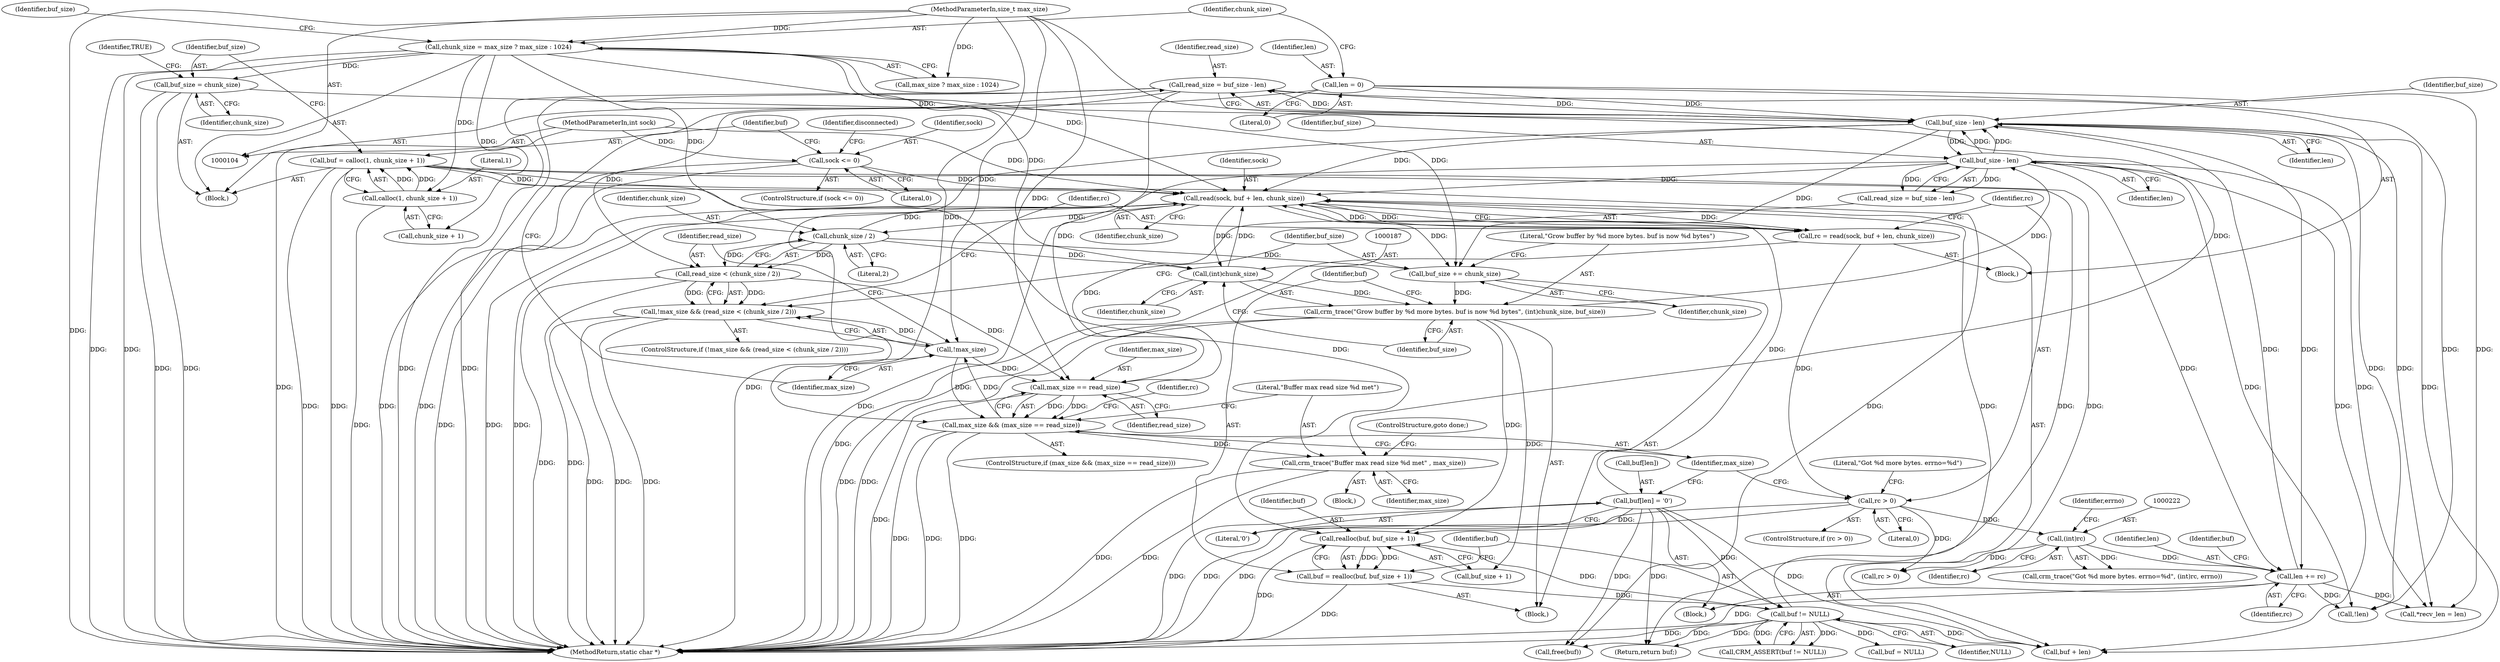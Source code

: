 digraph "0_pacemaker_564f7cc2a51dcd2f28ab12a13394f31be5aa3c93_12@API" {
"1000166" [label="(Call,read_size = buf_size - len)"];
"1000168" [label="(Call,buf_size - len)"];
"1000157" [label="(Call,buf_size = chunk_size)"];
"1000123" [label="(Call,chunk_size = max_size ? max_size : 1024)"];
"1000106" [label="(MethodParameterIn,size_t max_size)"];
"1000203" [label="(Call,buf_size - len)"];
"1000184" [label="(Call,crm_trace(\"Grow buffer by %d more bytes. buf is now %d bytes\", (int)chunk_size, buf_size))"];
"1000186" [label="(Call,(int)chunk_size)"];
"1000208" [label="(Call,read(sock, buf + len, chunk_size))"];
"1000138" [label="(Call,sock <= 0)"];
"1000105" [label="(MethodParameterIn,int sock)"];
"1000150" [label="(Call,buf = calloc(1, chunk_size + 1))"];
"1000152" [label="(Call,calloc(1, chunk_size + 1))"];
"1000228" [label="(Call,buf[len] = '\0')"];
"1000198" [label="(Call,buf != NULL)"];
"1000190" [label="(Call,buf = realloc(buf, buf_size + 1))"];
"1000192" [label="(Call,realloc(buf, buf_size + 1))"];
"1000177" [label="(Call,chunk_size / 2)"];
"1000181" [label="(Call,buf_size += chunk_size)"];
"1000225" [label="(Call,len += rc)"];
"1000221" [label="(Call,(int)rc)"];
"1000215" [label="(Call,rc > 0)"];
"1000206" [label="(Call,rc = read(sock, buf + len, chunk_size))"];
"1000119" [label="(Call,len = 0)"];
"1000175" [label="(Call,read_size < (chunk_size / 2))"];
"1000172" [label="(Call,!max_size && (read_size < (chunk_size / 2)))"];
"1000236" [label="(Call,max_size == read_size)"];
"1000234" [label="(Call,max_size && (max_size == read_size))"];
"1000173" [label="(Call,!max_size)"];
"1000240" [label="(Call,crm_trace(\"Buffer max read size %d met\" , max_size))"];
"1000227" [label="(Identifier,rc)"];
"1000204" [label="(Identifier,buf_size)"];
"1000224" [label="(Identifier,errno)"];
"1000124" [label="(Identifier,chunk_size)"];
"1000177" [label="(Call,chunk_size / 2)"];
"1000241" [label="(Literal,\"Buffer max read size %d met\")"];
"1000226" [label="(Identifier,len)"];
"1000137" [label="(ControlStructure,if (sock <= 0))"];
"1000203" [label="(Call,buf_size - len)"];
"1000166" [label="(Call,read_size = buf_size - len)"];
"1000183" [label="(Identifier,chunk_size)"];
"1000201" [label="(Call,read_size = buf_size - len)"];
"1000213" [label="(Identifier,chunk_size)"];
"1000233" [label="(ControlStructure,if (max_size && (max_size == read_size)))"];
"1000139" [label="(Identifier,sock)"];
"1000175" [label="(Call,read_size < (chunk_size / 2))"];
"1000180" [label="(Block,)"];
"1000109" [label="(Block,)"];
"1000225" [label="(Call,len += rc)"];
"1000188" [label="(Identifier,chunk_size)"];
"1000172" [label="(Call,!max_size && (read_size < (chunk_size / 2)))"];
"1000246" [label="(Identifier,rc)"];
"1000179" [label="(Literal,2)"];
"1000181" [label="(Call,buf_size += chunk_size)"];
"1000131" [label="(Identifier,buf_size)"];
"1000316" [label="(Call,buf = NULL)"];
"1000185" [label="(Literal,\"Grow buffer by %d more bytes. buf is now %d bytes\")"];
"1000199" [label="(Identifier,buf)"];
"1000209" [label="(Identifier,sock)"];
"1000173" [label="(Call,!max_size)"];
"1000194" [label="(Call,buf_size + 1)"];
"1000168" [label="(Call,buf_size - len)"];
"1000123" [label="(Call,chunk_size = max_size ? max_size : 1024)"];
"1000152" [label="(Call,calloc(1, chunk_size + 1))"];
"1000119" [label="(Call,len = 0)"];
"1000230" [label="(Identifier,buf)"];
"1000159" [label="(Identifier,chunk_size)"];
"1000191" [label="(Identifier,buf)"];
"1000198" [label="(Call,buf != NULL)"];
"1000140" [label="(Literal,0)"];
"1000105" [label="(MethodParameterIn,int sock)"];
"1000162" [label="(Block,)"];
"1000120" [label="(Identifier,len)"];
"1000217" [label="(Literal,0)"];
"1000138" [label="(Call,sock <= 0)"];
"1000157" [label="(Call,buf_size = chunk_size)"];
"1000229" [label="(Call,buf[len])"];
"1000189" [label="(Identifier,buf_size)"];
"1000235" [label="(Identifier,max_size)"];
"1000306" [label="(Call,*recv_len = len)"];
"1000245" [label="(Call,rc > 0)"];
"1000242" [label="(Identifier,max_size)"];
"1000228" [label="(Call,buf[len] = '\0')"];
"1000153" [label="(Literal,1)"];
"1000232" [label="(Literal,'\0')"];
"1000154" [label="(Call,chunk_size + 1)"];
"1000216" [label="(Identifier,rc)"];
"1000151" [label="(Identifier,buf)"];
"1000169" [label="(Identifier,buf_size)"];
"1000143" [label="(Identifier,disconnected)"];
"1000190" [label="(Call,buf = realloc(buf, buf_size + 1))"];
"1000161" [label="(Identifier,TRUE)"];
"1000200" [label="(Identifier,NULL)"];
"1000186" [label="(Call,(int)chunk_size)"];
"1000184" [label="(Call,crm_trace(\"Grow buffer by %d more bytes. buf is now %d bytes\", (int)chunk_size, buf_size))"];
"1000314" [label="(Call,free(buf))"];
"1000240" [label="(Call,crm_trace(\"Buffer max read size %d met\" , max_size))"];
"1000234" [label="(Call,max_size && (max_size == read_size))"];
"1000197" [label="(Call,CRM_ASSERT(buf != NULL))"];
"1000176" [label="(Identifier,read_size)"];
"1000170" [label="(Identifier,len)"];
"1000121" [label="(Literal,0)"];
"1000158" [label="(Identifier,buf_size)"];
"1000238" [label="(Identifier,read_size)"];
"1000223" [label="(Identifier,rc)"];
"1000193" [label="(Identifier,buf)"];
"1000207" [label="(Identifier,rc)"];
"1000192" [label="(Call,realloc(buf, buf_size + 1))"];
"1000239" [label="(Block,)"];
"1000321" [label="(MethodReturn,static char *)"];
"1000220" [label="(Literal,\"Got %d more bytes. errno=%d\")"];
"1000150" [label="(Call,buf = calloc(1, chunk_size + 1))"];
"1000218" [label="(Block,)"];
"1000210" [label="(Call,buf + len)"];
"1000125" [label="(Call,max_size ? max_size : 1024)"];
"1000182" [label="(Identifier,buf_size)"];
"1000174" [label="(Identifier,max_size)"];
"1000219" [label="(Call,crm_trace(\"Got %d more bytes. errno=%d\", (int)rc, errno))"];
"1000171" [label="(ControlStructure,if (!max_size && (read_size < (chunk_size / 2))))"];
"1000311" [label="(Call,!len)"];
"1000214" [label="(ControlStructure,if (rc > 0))"];
"1000178" [label="(Identifier,chunk_size)"];
"1000205" [label="(Identifier,len)"];
"1000236" [label="(Call,max_size == read_size)"];
"1000106" [label="(MethodParameterIn,size_t max_size)"];
"1000221" [label="(Call,(int)rc)"];
"1000215" [label="(Call,rc > 0)"];
"1000237" [label="(Identifier,max_size)"];
"1000206" [label="(Call,rc = read(sock, buf + len, chunk_size))"];
"1000319" [label="(Return,return buf;)"];
"1000243" [label="(ControlStructure,goto done;)"];
"1000208" [label="(Call,read(sock, buf + len, chunk_size))"];
"1000167" [label="(Identifier,read_size)"];
"1000166" -> "1000162"  [label="AST: "];
"1000166" -> "1000168"  [label="CFG: "];
"1000167" -> "1000166"  [label="AST: "];
"1000168" -> "1000166"  [label="AST: "];
"1000174" -> "1000166"  [label="CFG: "];
"1000166" -> "1000321"  [label="DDG: "];
"1000166" -> "1000321"  [label="DDG: "];
"1000168" -> "1000166"  [label="DDG: "];
"1000168" -> "1000166"  [label="DDG: "];
"1000166" -> "1000175"  [label="DDG: "];
"1000166" -> "1000236"  [label="DDG: "];
"1000168" -> "1000170"  [label="CFG: "];
"1000169" -> "1000168"  [label="AST: "];
"1000170" -> "1000168"  [label="AST: "];
"1000168" -> "1000321"  [label="DDG: "];
"1000157" -> "1000168"  [label="DDG: "];
"1000203" -> "1000168"  [label="DDG: "];
"1000203" -> "1000168"  [label="DDG: "];
"1000225" -> "1000168"  [label="DDG: "];
"1000119" -> "1000168"  [label="DDG: "];
"1000168" -> "1000181"  [label="DDG: "];
"1000168" -> "1000203"  [label="DDG: "];
"1000168" -> "1000208"  [label="DDG: "];
"1000168" -> "1000210"  [label="DDG: "];
"1000168" -> "1000225"  [label="DDG: "];
"1000168" -> "1000306"  [label="DDG: "];
"1000168" -> "1000311"  [label="DDG: "];
"1000157" -> "1000109"  [label="AST: "];
"1000157" -> "1000159"  [label="CFG: "];
"1000158" -> "1000157"  [label="AST: "];
"1000159" -> "1000157"  [label="AST: "];
"1000161" -> "1000157"  [label="CFG: "];
"1000157" -> "1000321"  [label="DDG: "];
"1000157" -> "1000321"  [label="DDG: "];
"1000123" -> "1000157"  [label="DDG: "];
"1000123" -> "1000109"  [label="AST: "];
"1000123" -> "1000125"  [label="CFG: "];
"1000124" -> "1000123"  [label="AST: "];
"1000125" -> "1000123"  [label="AST: "];
"1000131" -> "1000123"  [label="CFG: "];
"1000123" -> "1000321"  [label="DDG: "];
"1000123" -> "1000321"  [label="DDG: "];
"1000106" -> "1000123"  [label="DDG: "];
"1000123" -> "1000152"  [label="DDG: "];
"1000123" -> "1000154"  [label="DDG: "];
"1000123" -> "1000177"  [label="DDG: "];
"1000123" -> "1000181"  [label="DDG: "];
"1000123" -> "1000186"  [label="DDG: "];
"1000123" -> "1000208"  [label="DDG: "];
"1000106" -> "1000104"  [label="AST: "];
"1000106" -> "1000321"  [label="DDG: "];
"1000106" -> "1000125"  [label="DDG: "];
"1000106" -> "1000173"  [label="DDG: "];
"1000106" -> "1000234"  [label="DDG: "];
"1000106" -> "1000236"  [label="DDG: "];
"1000106" -> "1000240"  [label="DDG: "];
"1000203" -> "1000201"  [label="AST: "];
"1000203" -> "1000205"  [label="CFG: "];
"1000204" -> "1000203"  [label="AST: "];
"1000205" -> "1000203"  [label="AST: "];
"1000201" -> "1000203"  [label="CFG: "];
"1000203" -> "1000321"  [label="DDG: "];
"1000203" -> "1000201"  [label="DDG: "];
"1000203" -> "1000201"  [label="DDG: "];
"1000184" -> "1000203"  [label="DDG: "];
"1000203" -> "1000208"  [label="DDG: "];
"1000203" -> "1000210"  [label="DDG: "];
"1000203" -> "1000225"  [label="DDG: "];
"1000203" -> "1000306"  [label="DDG: "];
"1000203" -> "1000311"  [label="DDG: "];
"1000184" -> "1000180"  [label="AST: "];
"1000184" -> "1000189"  [label="CFG: "];
"1000185" -> "1000184"  [label="AST: "];
"1000186" -> "1000184"  [label="AST: "];
"1000189" -> "1000184"  [label="AST: "];
"1000191" -> "1000184"  [label="CFG: "];
"1000184" -> "1000321"  [label="DDG: "];
"1000184" -> "1000321"  [label="DDG: "];
"1000186" -> "1000184"  [label="DDG: "];
"1000181" -> "1000184"  [label="DDG: "];
"1000184" -> "1000192"  [label="DDG: "];
"1000184" -> "1000194"  [label="DDG: "];
"1000186" -> "1000188"  [label="CFG: "];
"1000187" -> "1000186"  [label="AST: "];
"1000188" -> "1000186"  [label="AST: "];
"1000189" -> "1000186"  [label="CFG: "];
"1000208" -> "1000186"  [label="DDG: "];
"1000177" -> "1000186"  [label="DDG: "];
"1000186" -> "1000208"  [label="DDG: "];
"1000208" -> "1000206"  [label="AST: "];
"1000208" -> "1000213"  [label="CFG: "];
"1000209" -> "1000208"  [label="AST: "];
"1000210" -> "1000208"  [label="AST: "];
"1000213" -> "1000208"  [label="AST: "];
"1000206" -> "1000208"  [label="CFG: "];
"1000208" -> "1000321"  [label="DDG: "];
"1000208" -> "1000321"  [label="DDG: "];
"1000208" -> "1000321"  [label="DDG: "];
"1000208" -> "1000177"  [label="DDG: "];
"1000208" -> "1000181"  [label="DDG: "];
"1000208" -> "1000206"  [label="DDG: "];
"1000208" -> "1000206"  [label="DDG: "];
"1000208" -> "1000206"  [label="DDG: "];
"1000138" -> "1000208"  [label="DDG: "];
"1000105" -> "1000208"  [label="DDG: "];
"1000150" -> "1000208"  [label="DDG: "];
"1000228" -> "1000208"  [label="DDG: "];
"1000198" -> "1000208"  [label="DDG: "];
"1000177" -> "1000208"  [label="DDG: "];
"1000138" -> "1000137"  [label="AST: "];
"1000138" -> "1000140"  [label="CFG: "];
"1000139" -> "1000138"  [label="AST: "];
"1000140" -> "1000138"  [label="AST: "];
"1000143" -> "1000138"  [label="CFG: "];
"1000151" -> "1000138"  [label="CFG: "];
"1000138" -> "1000321"  [label="DDG: "];
"1000138" -> "1000321"  [label="DDG: "];
"1000105" -> "1000138"  [label="DDG: "];
"1000105" -> "1000104"  [label="AST: "];
"1000105" -> "1000321"  [label="DDG: "];
"1000150" -> "1000109"  [label="AST: "];
"1000150" -> "1000152"  [label="CFG: "];
"1000151" -> "1000150"  [label="AST: "];
"1000152" -> "1000150"  [label="AST: "];
"1000158" -> "1000150"  [label="CFG: "];
"1000150" -> "1000321"  [label="DDG: "];
"1000150" -> "1000321"  [label="DDG: "];
"1000152" -> "1000150"  [label="DDG: "];
"1000152" -> "1000150"  [label="DDG: "];
"1000150" -> "1000192"  [label="DDG: "];
"1000150" -> "1000210"  [label="DDG: "];
"1000150" -> "1000314"  [label="DDG: "];
"1000150" -> "1000319"  [label="DDG: "];
"1000152" -> "1000154"  [label="CFG: "];
"1000153" -> "1000152"  [label="AST: "];
"1000154" -> "1000152"  [label="AST: "];
"1000152" -> "1000321"  [label="DDG: "];
"1000228" -> "1000218"  [label="AST: "];
"1000228" -> "1000232"  [label="CFG: "];
"1000229" -> "1000228"  [label="AST: "];
"1000232" -> "1000228"  [label="AST: "];
"1000235" -> "1000228"  [label="CFG: "];
"1000228" -> "1000321"  [label="DDG: "];
"1000228" -> "1000192"  [label="DDG: "];
"1000228" -> "1000198"  [label="DDG: "];
"1000228" -> "1000210"  [label="DDG: "];
"1000228" -> "1000314"  [label="DDG: "];
"1000228" -> "1000319"  [label="DDG: "];
"1000198" -> "1000197"  [label="AST: "];
"1000198" -> "1000200"  [label="CFG: "];
"1000199" -> "1000198"  [label="AST: "];
"1000200" -> "1000198"  [label="AST: "];
"1000197" -> "1000198"  [label="CFG: "];
"1000198" -> "1000321"  [label="DDG: "];
"1000198" -> "1000192"  [label="DDG: "];
"1000198" -> "1000197"  [label="DDG: "];
"1000198" -> "1000197"  [label="DDG: "];
"1000190" -> "1000198"  [label="DDG: "];
"1000198" -> "1000210"  [label="DDG: "];
"1000198" -> "1000314"  [label="DDG: "];
"1000198" -> "1000316"  [label="DDG: "];
"1000198" -> "1000319"  [label="DDG: "];
"1000190" -> "1000180"  [label="AST: "];
"1000190" -> "1000192"  [label="CFG: "];
"1000191" -> "1000190"  [label="AST: "];
"1000192" -> "1000190"  [label="AST: "];
"1000199" -> "1000190"  [label="CFG: "];
"1000190" -> "1000321"  [label="DDG: "];
"1000192" -> "1000190"  [label="DDG: "];
"1000192" -> "1000190"  [label="DDG: "];
"1000192" -> "1000194"  [label="CFG: "];
"1000193" -> "1000192"  [label="AST: "];
"1000194" -> "1000192"  [label="AST: "];
"1000192" -> "1000321"  [label="DDG: "];
"1000177" -> "1000175"  [label="AST: "];
"1000177" -> "1000179"  [label="CFG: "];
"1000178" -> "1000177"  [label="AST: "];
"1000179" -> "1000177"  [label="AST: "];
"1000175" -> "1000177"  [label="CFG: "];
"1000177" -> "1000175"  [label="DDG: "];
"1000177" -> "1000175"  [label="DDG: "];
"1000177" -> "1000181"  [label="DDG: "];
"1000181" -> "1000180"  [label="AST: "];
"1000181" -> "1000183"  [label="CFG: "];
"1000182" -> "1000181"  [label="AST: "];
"1000183" -> "1000181"  [label="AST: "];
"1000185" -> "1000181"  [label="CFG: "];
"1000225" -> "1000218"  [label="AST: "];
"1000225" -> "1000227"  [label="CFG: "];
"1000226" -> "1000225"  [label="AST: "];
"1000227" -> "1000225"  [label="AST: "];
"1000230" -> "1000225"  [label="CFG: "];
"1000225" -> "1000321"  [label="DDG: "];
"1000221" -> "1000225"  [label="DDG: "];
"1000225" -> "1000306"  [label="DDG: "];
"1000225" -> "1000311"  [label="DDG: "];
"1000221" -> "1000219"  [label="AST: "];
"1000221" -> "1000223"  [label="CFG: "];
"1000222" -> "1000221"  [label="AST: "];
"1000223" -> "1000221"  [label="AST: "];
"1000224" -> "1000221"  [label="CFG: "];
"1000221" -> "1000219"  [label="DDG: "];
"1000215" -> "1000221"  [label="DDG: "];
"1000221" -> "1000245"  [label="DDG: "];
"1000215" -> "1000214"  [label="AST: "];
"1000215" -> "1000217"  [label="CFG: "];
"1000216" -> "1000215"  [label="AST: "];
"1000217" -> "1000215"  [label="AST: "];
"1000220" -> "1000215"  [label="CFG: "];
"1000235" -> "1000215"  [label="CFG: "];
"1000215" -> "1000321"  [label="DDG: "];
"1000215" -> "1000321"  [label="DDG: "];
"1000206" -> "1000215"  [label="DDG: "];
"1000215" -> "1000245"  [label="DDG: "];
"1000206" -> "1000162"  [label="AST: "];
"1000207" -> "1000206"  [label="AST: "];
"1000216" -> "1000206"  [label="CFG: "];
"1000206" -> "1000321"  [label="DDG: "];
"1000119" -> "1000109"  [label="AST: "];
"1000119" -> "1000121"  [label="CFG: "];
"1000120" -> "1000119"  [label="AST: "];
"1000121" -> "1000119"  [label="AST: "];
"1000124" -> "1000119"  [label="CFG: "];
"1000119" -> "1000306"  [label="DDG: "];
"1000119" -> "1000311"  [label="DDG: "];
"1000175" -> "1000172"  [label="AST: "];
"1000176" -> "1000175"  [label="AST: "];
"1000172" -> "1000175"  [label="CFG: "];
"1000175" -> "1000321"  [label="DDG: "];
"1000175" -> "1000321"  [label="DDG: "];
"1000175" -> "1000172"  [label="DDG: "];
"1000175" -> "1000172"  [label="DDG: "];
"1000175" -> "1000236"  [label="DDG: "];
"1000172" -> "1000171"  [label="AST: "];
"1000172" -> "1000173"  [label="CFG: "];
"1000173" -> "1000172"  [label="AST: "];
"1000182" -> "1000172"  [label="CFG: "];
"1000207" -> "1000172"  [label="CFG: "];
"1000172" -> "1000321"  [label="DDG: "];
"1000172" -> "1000321"  [label="DDG: "];
"1000172" -> "1000321"  [label="DDG: "];
"1000173" -> "1000172"  [label="DDG: "];
"1000236" -> "1000234"  [label="AST: "];
"1000236" -> "1000238"  [label="CFG: "];
"1000237" -> "1000236"  [label="AST: "];
"1000238" -> "1000236"  [label="AST: "];
"1000234" -> "1000236"  [label="CFG: "];
"1000236" -> "1000321"  [label="DDG: "];
"1000236" -> "1000234"  [label="DDG: "];
"1000236" -> "1000234"  [label="DDG: "];
"1000173" -> "1000236"  [label="DDG: "];
"1000201" -> "1000236"  [label="DDG: "];
"1000234" -> "1000233"  [label="AST: "];
"1000234" -> "1000235"  [label="CFG: "];
"1000235" -> "1000234"  [label="AST: "];
"1000241" -> "1000234"  [label="CFG: "];
"1000246" -> "1000234"  [label="CFG: "];
"1000234" -> "1000321"  [label="DDG: "];
"1000234" -> "1000321"  [label="DDG: "];
"1000234" -> "1000321"  [label="DDG: "];
"1000234" -> "1000173"  [label="DDG: "];
"1000173" -> "1000234"  [label="DDG: "];
"1000234" -> "1000240"  [label="DDG: "];
"1000173" -> "1000174"  [label="CFG: "];
"1000174" -> "1000173"  [label="AST: "];
"1000176" -> "1000173"  [label="CFG: "];
"1000240" -> "1000239"  [label="AST: "];
"1000240" -> "1000242"  [label="CFG: "];
"1000241" -> "1000240"  [label="AST: "];
"1000242" -> "1000240"  [label="AST: "];
"1000243" -> "1000240"  [label="CFG: "];
"1000240" -> "1000321"  [label="DDG: "];
"1000240" -> "1000321"  [label="DDG: "];
}
